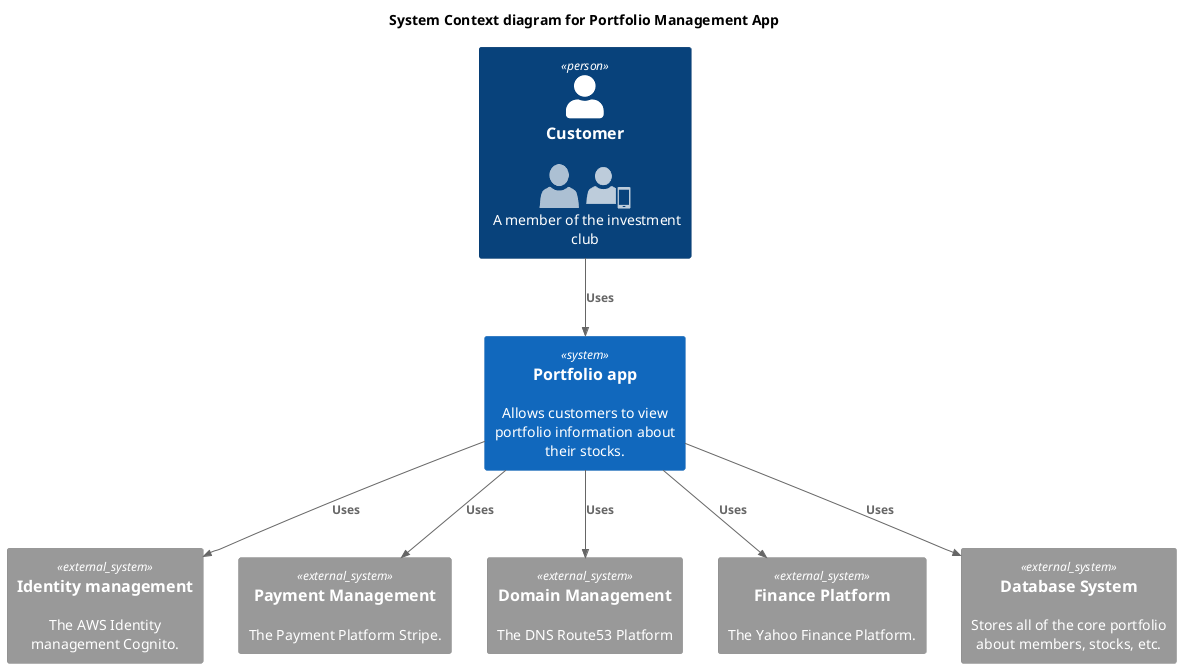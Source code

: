@startuml
!include <c4/C4_Context.puml>  

'ref http://plantuml.com/stdlib
!include <office/Users/user.puml>
!include <office/Users/mobile_user.puml>

'LAYOUT_WITH_LEGEND

title System Context diagram for Portfolio Management App

Person(customer  , Customer , "<$user> <$mobile_user>\n A member of the investment club" )

System(portfolio_app, "Portfolio app", "Allows customers to view portfolio information about their stocks.")

System_Ext(identity_management, "Identity management", "The AWS Identity management Cognito.")
System_Ext(payment_management, "Payment Management", "The Payment Platform Stripe.")
System_Ext(dns_management, "Domain Management", "The DNS Route53 Platform")
System_Ext(finance_platform, "Finance Platform", "The Yahoo Finance Platform.")
System_Ext(database, "Database System", "Stores all of the core portfolio about members, stocks, etc.")

Rel(customer, portfolio_app, "Uses")

Rel(portfolio_app, identity_management, "Uses")
Rel(portfolio_app, payment_management, "Uses")
Rel(portfolio_app, dns_management, "Uses")
Rel(portfolio_app, finance_platform, "Uses")
Rel(portfolio_app, database, "Uses")

@enduml